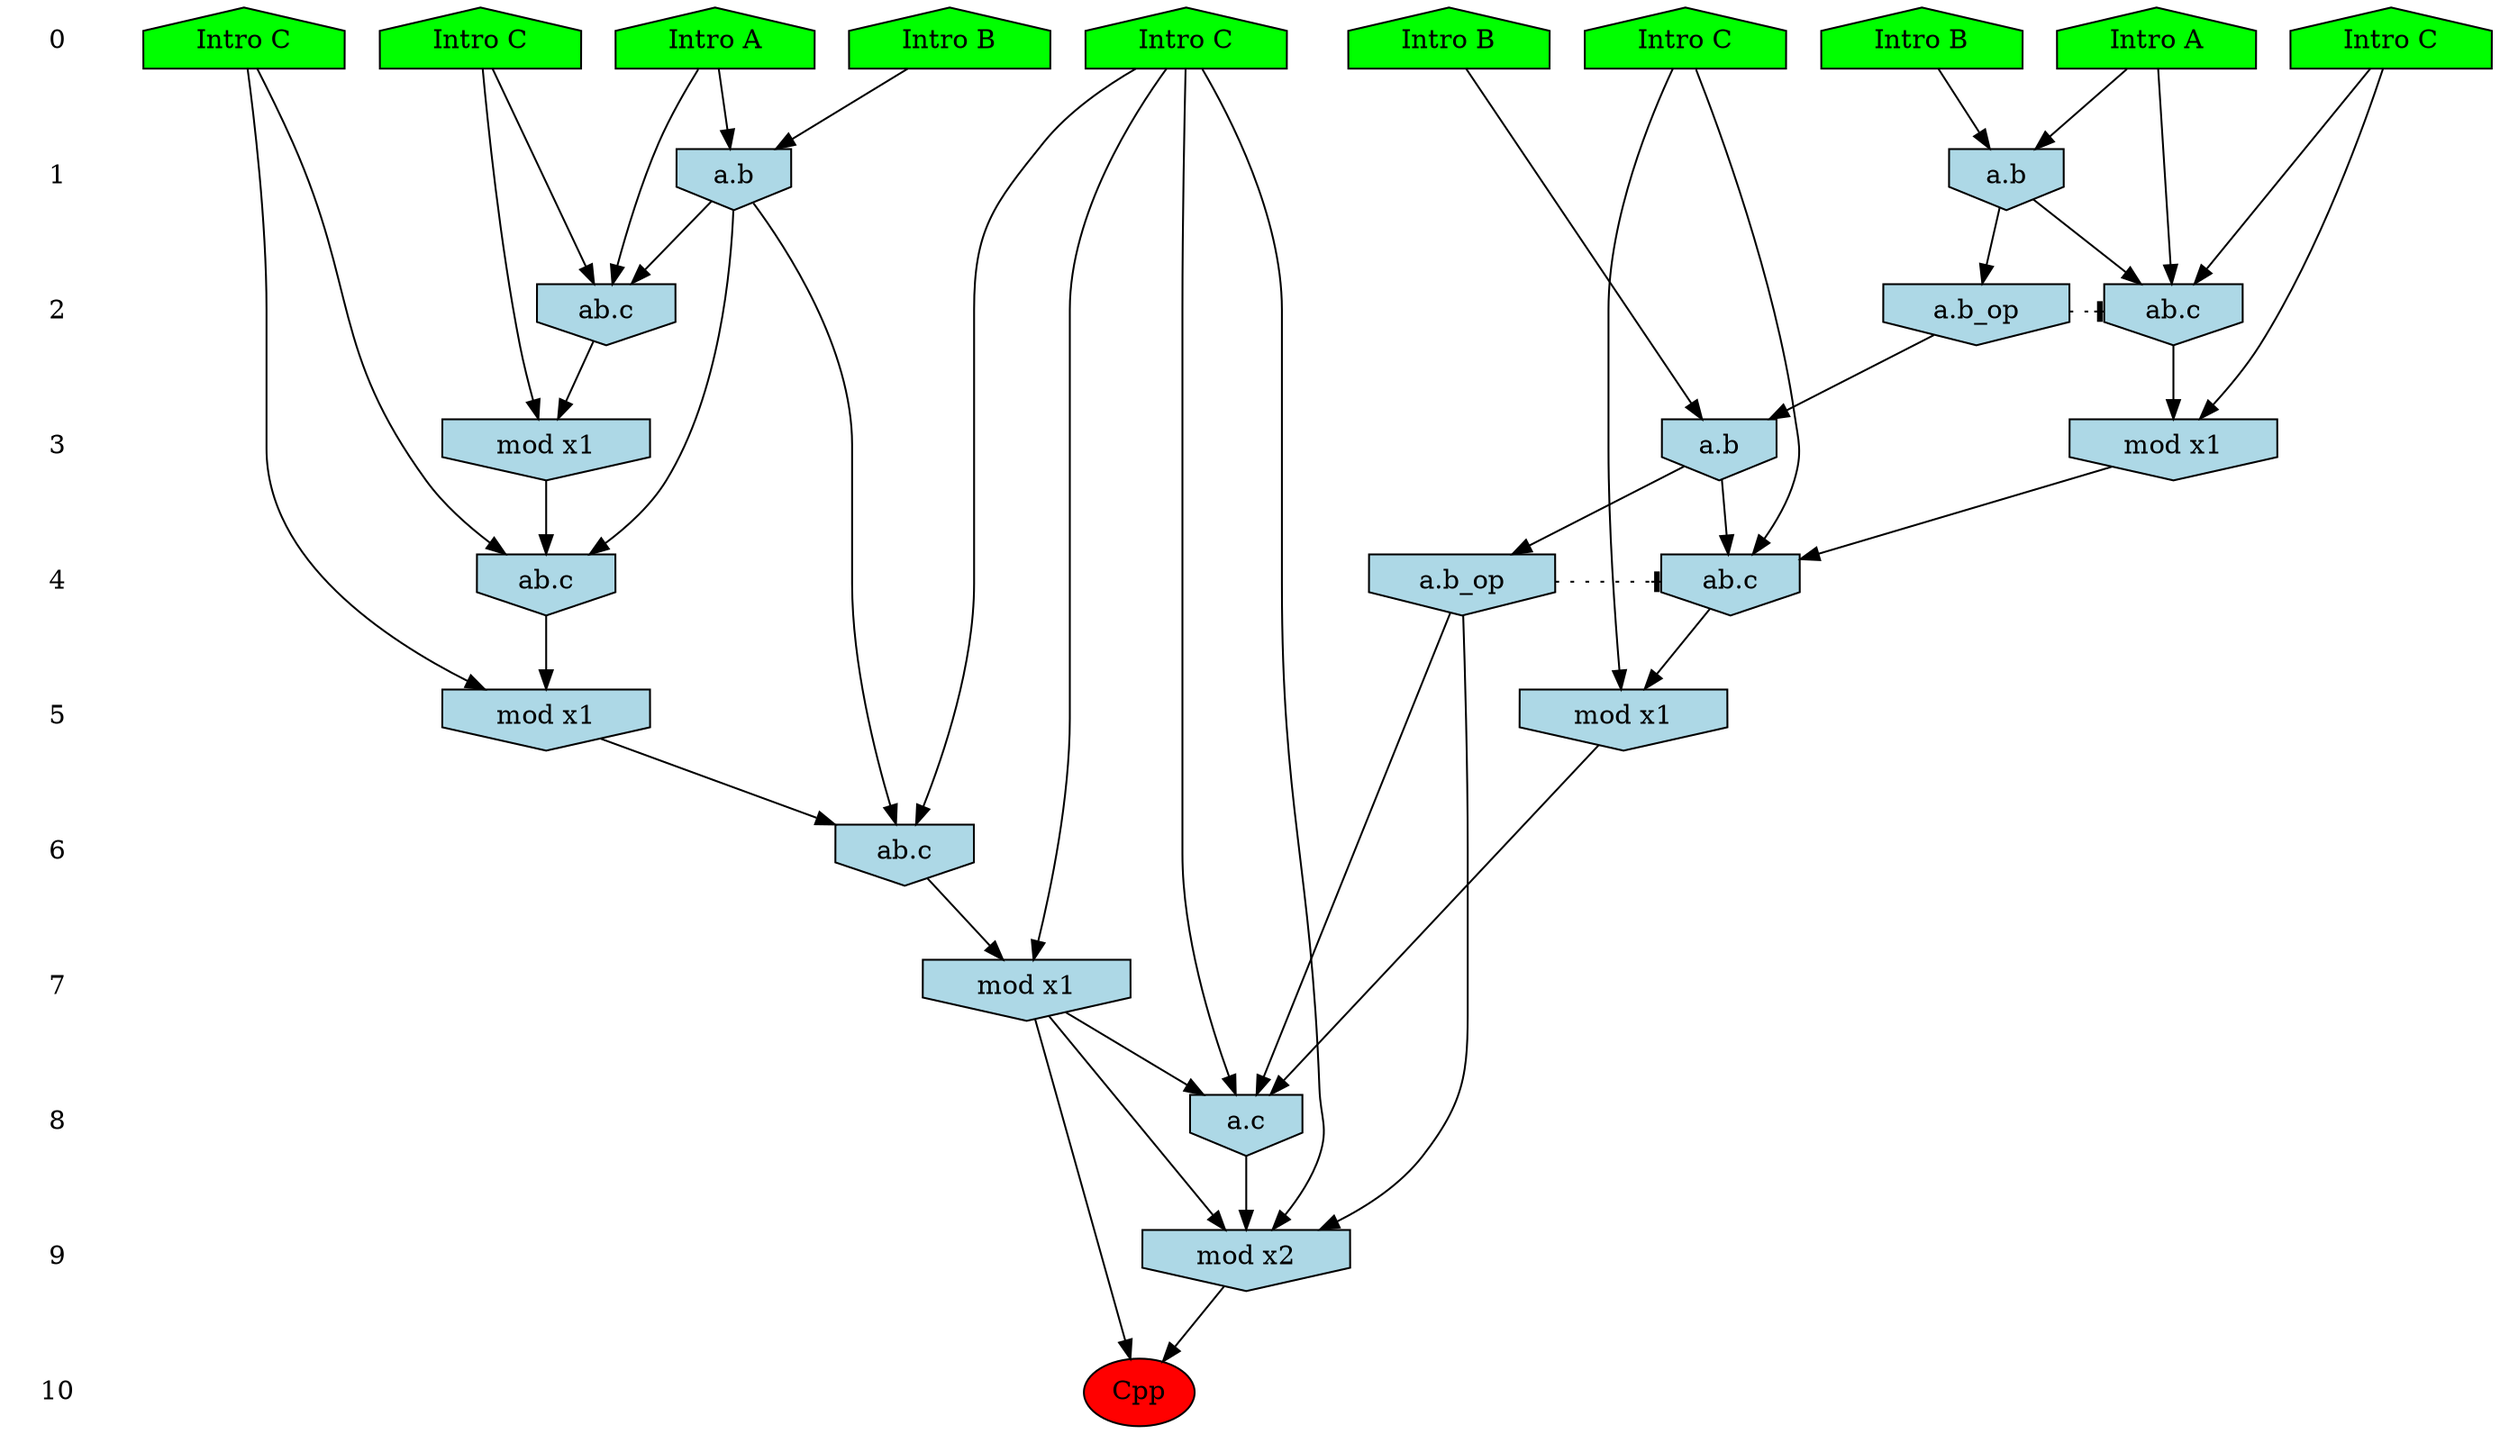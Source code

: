 /* Compression of 1 causal flows obtained in average at 1.342981E+01 t.u */
/* Compressed causal flows were: [2091] */
digraph G{
 ranksep=.5 ; 
{ rank = same ; "0" [shape=plaintext] ; node_1 [label ="Intro B", shape=house, style=filled, fillcolor=green] ;
node_2 [label ="Intro A", shape=house, style=filled, fillcolor=green] ;
node_3 [label ="Intro B", shape=house, style=filled, fillcolor=green] ;
node_4 [label ="Intro A", shape=house, style=filled, fillcolor=green] ;
node_5 [label ="Intro B", shape=house, style=filled, fillcolor=green] ;
node_6 [label ="Intro C", shape=house, style=filled, fillcolor=green] ;
node_7 [label ="Intro C", shape=house, style=filled, fillcolor=green] ;
node_8 [label ="Intro C", shape=house, style=filled, fillcolor=green] ;
node_9 [label ="Intro C", shape=house, style=filled, fillcolor=green] ;
node_10 [label ="Intro C", shape=house, style=filled, fillcolor=green] ;
}
{ rank = same ; "1" [shape=plaintext] ; node_11 [label="a.b", shape=invhouse, style=filled, fillcolor = lightblue] ;
node_18 [label="a.b", shape=invhouse, style=filled, fillcolor = lightblue] ;
}
{ rank = same ; "2" [shape=plaintext] ; node_12 [label="ab.c", shape=invhouse, style=filled, fillcolor = lightblue] ;
node_19 [label="ab.c", shape=invhouse, style=filled, fillcolor = lightblue] ;
node_21 [label="a.b_op", shape=invhouse, style=filled, fillcolor = lightblue] ;
}
{ rank = same ; "3" [shape=plaintext] ; node_13 [label="mod x1", shape=invhouse, style=filled, fillcolor = lightblue] ;
node_20 [label="mod x1", shape=invhouse, style=filled, fillcolor = lightblue] ;
node_22 [label="a.b", shape=invhouse, style=filled, fillcolor = lightblue] ;
}
{ rank = same ; "4" [shape=plaintext] ; node_14 [label="ab.c", shape=invhouse, style=filled, fillcolor = lightblue] ;
node_23 [label="ab.c", shape=invhouse, style=filled, fillcolor = lightblue] ;
node_24 [label="a.b_op", shape=invhouse, style=filled, fillcolor = lightblue] ;
}
{ rank = same ; "5" [shape=plaintext] ; node_15 [label="mod x1", shape=invhouse, style=filled, fillcolor = lightblue] ;
node_25 [label="mod x1", shape=invhouse, style=filled, fillcolor = lightblue] ;
}
{ rank = same ; "6" [shape=plaintext] ; node_16 [label="ab.c", shape=invhouse, style=filled, fillcolor = lightblue] ;
}
{ rank = same ; "7" [shape=plaintext] ; node_17 [label="mod x1", shape=invhouse, style=filled, fillcolor = lightblue] ;
}
{ rank = same ; "8" [shape=plaintext] ; node_26 [label="a.c", shape=invhouse, style=filled, fillcolor = lightblue] ;
}
{ rank = same ; "9" [shape=plaintext] ; node_27 [label="mod x2", shape=invhouse, style=filled, fillcolor = lightblue] ;
}
{ rank = same ; "10" [shape=plaintext] ; node_28 [label ="Cpp", style=filled, fillcolor=red] ;
}
"0" -> "1" [style="invis"]; 
"1" -> "2" [style="invis"]; 
"2" -> "3" [style="invis"]; 
"3" -> "4" [style="invis"]; 
"4" -> "5" [style="invis"]; 
"5" -> "6" [style="invis"]; 
"6" -> "7" [style="invis"]; 
"7" -> "8" [style="invis"]; 
"8" -> "9" [style="invis"]; 
"9" -> "10" [style="invis"]; 
node_2 -> node_11
node_3 -> node_11
node_2 -> node_12
node_6 -> node_12
node_11 -> node_12
node_6 -> node_13
node_12 -> node_13
node_10 -> node_14
node_11 -> node_14
node_13 -> node_14
node_10 -> node_15
node_14 -> node_15
node_7 -> node_16
node_11 -> node_16
node_15 -> node_16
node_7 -> node_17
node_16 -> node_17
node_4 -> node_18
node_5 -> node_18
node_4 -> node_19
node_9 -> node_19
node_18 -> node_19
node_9 -> node_20
node_19 -> node_20
node_18 -> node_21
node_1 -> node_22
node_21 -> node_22
node_8 -> node_23
node_20 -> node_23
node_22 -> node_23
node_22 -> node_24
node_8 -> node_25
node_23 -> node_25
node_7 -> node_26
node_17 -> node_26
node_24 -> node_26
node_25 -> node_26
node_7 -> node_27
node_17 -> node_27
node_24 -> node_27
node_26 -> node_27
node_17 -> node_28
node_27 -> node_28
node_21 -> node_19 [style=dotted, arrowhead = tee] 
node_24 -> node_23 [style=dotted, arrowhead = tee] 
}
/*
 Dot generation time: 0.000114
*/